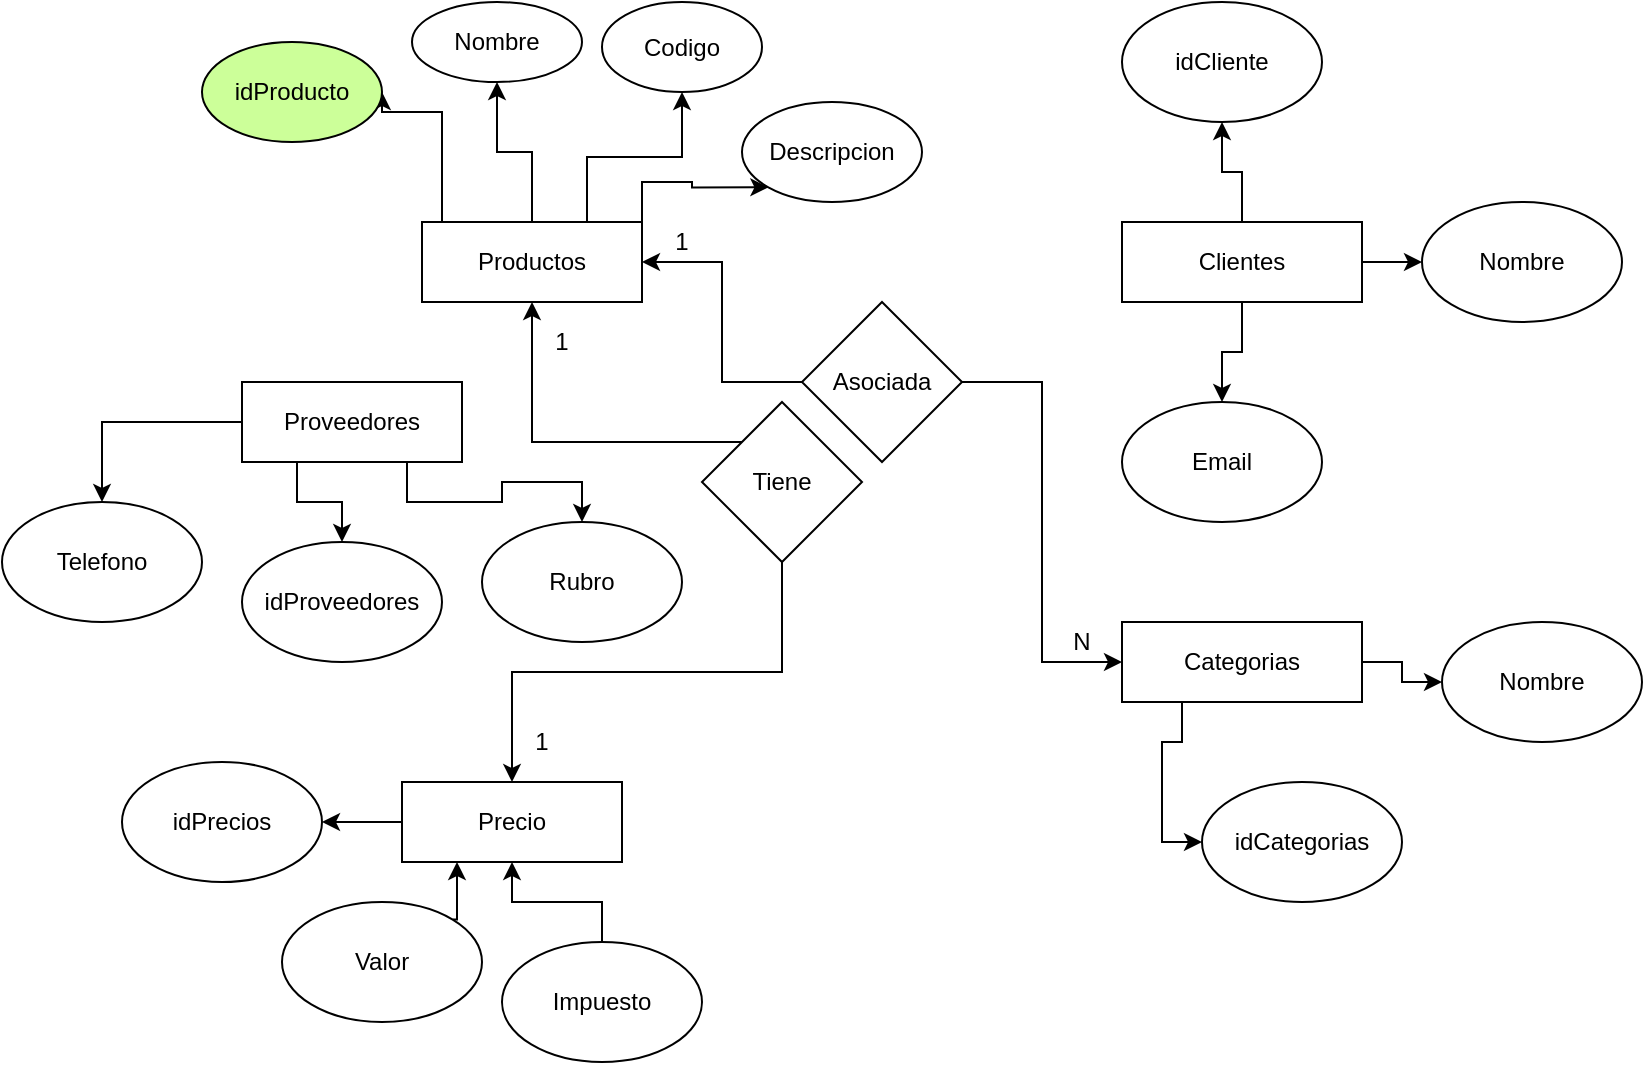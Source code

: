 <mxfile version="14.7.2" type="github">
  <diagram id="OkxdWkbvvtWgahMaxkt5" name="Page-1">
    <mxGraphModel dx="868" dy="464" grid="1" gridSize="10" guides="1" tooltips="1" connect="1" arrows="1" fold="1" page="1" pageScale="1" pageWidth="827" pageHeight="1169" math="0" shadow="0">
      <root>
        <mxCell id="0" />
        <mxCell id="1" parent="0" />
        <mxCell id="HrrgeJkFublqdZV04HGa-5" style="edgeStyle=orthogonalEdgeStyle;rounded=0;orthogonalLoop=1;jettySize=auto;html=1;exitX=0.25;exitY=0;exitDx=0;exitDy=0;entryX=1;entryY=0.5;entryDx=0;entryDy=0;" edge="1" parent="1" source="HrrgeJkFublqdZV04HGa-1" target="HrrgeJkFublqdZV04HGa-2">
          <mxGeometry relative="1" as="geometry">
            <Array as="points">
              <mxPoint x="220" y="120" />
              <mxPoint x="220" y="65" />
            </Array>
          </mxGeometry>
        </mxCell>
        <mxCell id="HrrgeJkFublqdZV04HGa-7" value="" style="edgeStyle=orthogonalEdgeStyle;rounded=0;orthogonalLoop=1;jettySize=auto;html=1;" edge="1" parent="1" source="HrrgeJkFublqdZV04HGa-1" target="HrrgeJkFublqdZV04HGa-6">
          <mxGeometry relative="1" as="geometry" />
        </mxCell>
        <mxCell id="HrrgeJkFublqdZV04HGa-11" style="edgeStyle=orthogonalEdgeStyle;rounded=0;orthogonalLoop=1;jettySize=auto;html=1;exitX=0.75;exitY=0;exitDx=0;exitDy=0;" edge="1" parent="1" source="HrrgeJkFublqdZV04HGa-1" target="HrrgeJkFublqdZV04HGa-8">
          <mxGeometry relative="1" as="geometry" />
        </mxCell>
        <mxCell id="HrrgeJkFublqdZV04HGa-12" style="edgeStyle=orthogonalEdgeStyle;rounded=0;orthogonalLoop=1;jettySize=auto;html=1;exitX=1;exitY=0;exitDx=0;exitDy=0;entryX=0;entryY=1;entryDx=0;entryDy=0;" edge="1" parent="1" source="HrrgeJkFublqdZV04HGa-1" target="HrrgeJkFublqdZV04HGa-10">
          <mxGeometry relative="1" as="geometry">
            <Array as="points">
              <mxPoint x="320" y="100" />
              <mxPoint x="345" y="100" />
              <mxPoint x="345" y="103" />
            </Array>
          </mxGeometry>
        </mxCell>
        <mxCell id="HrrgeJkFublqdZV04HGa-1" value="Productos" style="rounded=0;whiteSpace=wrap;html=1;" vertex="1" parent="1">
          <mxGeometry x="210" y="120" width="110" height="40" as="geometry" />
        </mxCell>
        <mxCell id="HrrgeJkFublqdZV04HGa-2" value="idProducto" style="ellipse;whiteSpace=wrap;html=1;fillColor=#CCFF99;" vertex="1" parent="1">
          <mxGeometry x="100" y="30" width="90" height="50" as="geometry" />
        </mxCell>
        <mxCell id="HrrgeJkFublqdZV04HGa-6" value="Nombre" style="ellipse;whiteSpace=wrap;html=1;rounded=0;" vertex="1" parent="1">
          <mxGeometry x="205" y="10" width="85" height="40" as="geometry" />
        </mxCell>
        <mxCell id="HrrgeJkFublqdZV04HGa-8" value="Codigo" style="ellipse;whiteSpace=wrap;html=1;" vertex="1" parent="1">
          <mxGeometry x="300" y="10" width="80" height="45" as="geometry" />
        </mxCell>
        <mxCell id="HrrgeJkFublqdZV04HGa-10" value="Descripcion" style="ellipse;whiteSpace=wrap;html=1;" vertex="1" parent="1">
          <mxGeometry x="370" y="60" width="90" height="50" as="geometry" />
        </mxCell>
        <mxCell id="HrrgeJkFublqdZV04HGa-17" style="edgeStyle=orthogonalEdgeStyle;rounded=0;orthogonalLoop=1;jettySize=auto;html=1;exitX=0.25;exitY=1;exitDx=0;exitDy=0;entryX=0.5;entryY=0;entryDx=0;entryDy=0;" edge="1" parent="1" source="HrrgeJkFublqdZV04HGa-13" target="HrrgeJkFublqdZV04HGa-16">
          <mxGeometry relative="1" as="geometry" />
        </mxCell>
        <mxCell id="HrrgeJkFublqdZV04HGa-18" style="edgeStyle=orthogonalEdgeStyle;rounded=0;orthogonalLoop=1;jettySize=auto;html=1;exitX=0.75;exitY=1;exitDx=0;exitDy=0;entryX=0.5;entryY=0;entryDx=0;entryDy=0;" edge="1" parent="1" source="HrrgeJkFublqdZV04HGa-13" target="HrrgeJkFublqdZV04HGa-15">
          <mxGeometry relative="1" as="geometry" />
        </mxCell>
        <mxCell id="HrrgeJkFublqdZV04HGa-35" style="edgeStyle=orthogonalEdgeStyle;rounded=0;orthogonalLoop=1;jettySize=auto;html=1;exitX=0;exitY=0.5;exitDx=0;exitDy=0;entryX=0.5;entryY=0;entryDx=0;entryDy=0;" edge="1" parent="1" source="HrrgeJkFublqdZV04HGa-13" target="HrrgeJkFublqdZV04HGa-14">
          <mxGeometry relative="1" as="geometry" />
        </mxCell>
        <mxCell id="HrrgeJkFublqdZV04HGa-13" value="Proveedores" style="rounded=0;whiteSpace=wrap;html=1;" vertex="1" parent="1">
          <mxGeometry x="120" y="200" width="110" height="40" as="geometry" />
        </mxCell>
        <mxCell id="HrrgeJkFublqdZV04HGa-14" value="Telefono" style="ellipse;whiteSpace=wrap;html=1;" vertex="1" parent="1">
          <mxGeometry y="260" width="100" height="60" as="geometry" />
        </mxCell>
        <mxCell id="HrrgeJkFublqdZV04HGa-15" value="Rubro" style="ellipse;whiteSpace=wrap;html=1;" vertex="1" parent="1">
          <mxGeometry x="240" y="270" width="100" height="60" as="geometry" />
        </mxCell>
        <mxCell id="HrrgeJkFublqdZV04HGa-16" value="idProveedores" style="ellipse;whiteSpace=wrap;html=1;" vertex="1" parent="1">
          <mxGeometry x="120" y="280" width="100" height="60" as="geometry" />
        </mxCell>
        <mxCell id="HrrgeJkFublqdZV04HGa-25" style="edgeStyle=orthogonalEdgeStyle;rounded=0;orthogonalLoop=1;jettySize=auto;html=1;exitX=0.5;exitY=0;exitDx=0;exitDy=0;entryX=0.5;entryY=1;entryDx=0;entryDy=0;" edge="1" parent="1" source="HrrgeJkFublqdZV04HGa-20" target="HrrgeJkFublqdZV04HGa-24">
          <mxGeometry relative="1" as="geometry" />
        </mxCell>
        <mxCell id="HrrgeJkFublqdZV04HGa-26" style="edgeStyle=orthogonalEdgeStyle;rounded=0;orthogonalLoop=1;jettySize=auto;html=1;exitX=1;exitY=0.5;exitDx=0;exitDy=0;entryX=0;entryY=0.5;entryDx=0;entryDy=0;" edge="1" parent="1" source="HrrgeJkFublqdZV04HGa-20" target="HrrgeJkFublqdZV04HGa-23">
          <mxGeometry relative="1" as="geometry" />
        </mxCell>
        <mxCell id="HrrgeJkFublqdZV04HGa-27" style="edgeStyle=orthogonalEdgeStyle;rounded=0;orthogonalLoop=1;jettySize=auto;html=1;exitX=0.5;exitY=1;exitDx=0;exitDy=0;entryX=0.5;entryY=0;entryDx=0;entryDy=0;" edge="1" parent="1" source="HrrgeJkFublqdZV04HGa-20" target="HrrgeJkFublqdZV04HGa-22">
          <mxGeometry relative="1" as="geometry" />
        </mxCell>
        <mxCell id="HrrgeJkFublqdZV04HGa-20" value="Clientes" style="rounded=0;whiteSpace=wrap;html=1;" vertex="1" parent="1">
          <mxGeometry x="560" y="120" width="120" height="40" as="geometry" />
        </mxCell>
        <mxCell id="HrrgeJkFublqdZV04HGa-22" value="Email" style="ellipse;whiteSpace=wrap;html=1;" vertex="1" parent="1">
          <mxGeometry x="560" y="210" width="100" height="60" as="geometry" />
        </mxCell>
        <mxCell id="HrrgeJkFublqdZV04HGa-23" value="Nombre" style="ellipse;whiteSpace=wrap;html=1;" vertex="1" parent="1">
          <mxGeometry x="710" y="110" width="100" height="60" as="geometry" />
        </mxCell>
        <mxCell id="HrrgeJkFublqdZV04HGa-24" value="idCliente" style="ellipse;whiteSpace=wrap;html=1;" vertex="1" parent="1">
          <mxGeometry x="560" y="10" width="100" height="60" as="geometry" />
        </mxCell>
        <mxCell id="HrrgeJkFublqdZV04HGa-32" style="edgeStyle=orthogonalEdgeStyle;rounded=0;orthogonalLoop=1;jettySize=auto;html=1;exitX=0.25;exitY=1;exitDx=0;exitDy=0;entryX=0;entryY=0.5;entryDx=0;entryDy=0;" edge="1" parent="1" source="HrrgeJkFublqdZV04HGa-28" target="HrrgeJkFublqdZV04HGa-30">
          <mxGeometry relative="1" as="geometry" />
        </mxCell>
        <mxCell id="HrrgeJkFublqdZV04HGa-33" style="edgeStyle=orthogonalEdgeStyle;rounded=0;orthogonalLoop=1;jettySize=auto;html=1;exitX=1;exitY=0.5;exitDx=0;exitDy=0;entryX=0;entryY=0.5;entryDx=0;entryDy=0;" edge="1" parent="1" source="HrrgeJkFublqdZV04HGa-28" target="HrrgeJkFublqdZV04HGa-31">
          <mxGeometry relative="1" as="geometry" />
        </mxCell>
        <mxCell id="HrrgeJkFublqdZV04HGa-28" value="Categorias&lt;span style=&quot;color: rgba(0 , 0 , 0 , 0) ; font-family: monospace ; font-size: 0px&quot;&gt;%3CmxGraphModel%3E%3Croot%3E%3CmxCell%20id%3D%220%22%2F%3E%3CmxCell%20id%3D%221%22%20parent%3D%220%22%2F%3E%3CmxCell%20id%3D%222%22%20value%3D%22Telefono%22%20style%3D%22ellipse%3BwhiteSpace%3Dwrap%3Bhtml%3D1%3B%22%20vertex%3D%221%22%20parent%3D%221%22%3E%3CmxGeometry%20x%3D%22290%22%20y%3D%22200%22%20width%3D%22100%22%20height%3D%2260%22%20as%3D%22geometry%22%2F%3E%3C%2FmxCell%3E%3C%2Froot%3E%3C%2FmxGraphModel%3E&lt;/span&gt;" style="rounded=0;whiteSpace=wrap;html=1;" vertex="1" parent="1">
          <mxGeometry x="560" y="320" width="120" height="40" as="geometry" />
        </mxCell>
        <mxCell id="HrrgeJkFublqdZV04HGa-30" value="idCategorias" style="ellipse;whiteSpace=wrap;html=1;" vertex="1" parent="1">
          <mxGeometry x="600" y="400" width="100" height="60" as="geometry" />
        </mxCell>
        <mxCell id="HrrgeJkFublqdZV04HGa-31" value="Nombre" style="ellipse;whiteSpace=wrap;html=1;" vertex="1" parent="1">
          <mxGeometry x="720" y="320" width="100" height="60" as="geometry" />
        </mxCell>
        <mxCell id="HrrgeJkFublqdZV04HGa-36" style="edgeStyle=orthogonalEdgeStyle;rounded=0;orthogonalLoop=1;jettySize=auto;html=1;exitX=0;exitY=0.5;exitDx=0;exitDy=0;entryX=1;entryY=0.5;entryDx=0;entryDy=0;" edge="1" parent="1" source="HrrgeJkFublqdZV04HGa-34" target="HrrgeJkFublqdZV04HGa-1">
          <mxGeometry relative="1" as="geometry" />
        </mxCell>
        <mxCell id="HrrgeJkFublqdZV04HGa-37" style="edgeStyle=orthogonalEdgeStyle;rounded=0;orthogonalLoop=1;jettySize=auto;html=1;exitX=1;exitY=0.5;exitDx=0;exitDy=0;entryX=0;entryY=0.5;entryDx=0;entryDy=0;" edge="1" parent="1" source="HrrgeJkFublqdZV04HGa-34" target="HrrgeJkFublqdZV04HGa-28">
          <mxGeometry relative="1" as="geometry" />
        </mxCell>
        <mxCell id="HrrgeJkFublqdZV04HGa-34" value="Asociada" style="rhombus;whiteSpace=wrap;html=1;" vertex="1" parent="1">
          <mxGeometry x="400" y="160" width="80" height="80" as="geometry" />
        </mxCell>
        <mxCell id="HrrgeJkFublqdZV04HGa-38" value="1" style="text;html=1;strokeColor=none;fillColor=none;align=center;verticalAlign=middle;whiteSpace=wrap;rounded=0;" vertex="1" parent="1">
          <mxGeometry x="320" y="120" width="40" height="20" as="geometry" />
        </mxCell>
        <mxCell id="HrrgeJkFublqdZV04HGa-39" value="N" style="text;html=1;strokeColor=none;fillColor=none;align=center;verticalAlign=middle;whiteSpace=wrap;rounded=0;" vertex="1" parent="1">
          <mxGeometry x="520" y="320" width="40" height="20" as="geometry" />
        </mxCell>
        <mxCell id="HrrgeJkFublqdZV04HGa-50" style="edgeStyle=orthogonalEdgeStyle;rounded=0;orthogonalLoop=1;jettySize=auto;html=1;exitX=0.5;exitY=1;exitDx=0;exitDy=0;entryX=0.5;entryY=0;entryDx=0;entryDy=0;" edge="1" parent="1" source="HrrgeJkFublqdZV04HGa-40" target="HrrgeJkFublqdZV04HGa-41">
          <mxGeometry relative="1" as="geometry" />
        </mxCell>
        <mxCell id="HrrgeJkFublqdZV04HGa-51" style="edgeStyle=orthogonalEdgeStyle;rounded=0;orthogonalLoop=1;jettySize=auto;html=1;exitX=0;exitY=0;exitDx=0;exitDy=0;entryX=0.5;entryY=1;entryDx=0;entryDy=0;" edge="1" parent="1" source="HrrgeJkFublqdZV04HGa-40" target="HrrgeJkFublqdZV04HGa-1">
          <mxGeometry relative="1" as="geometry" />
        </mxCell>
        <mxCell id="HrrgeJkFublqdZV04HGa-40" value="Tiene&lt;br&gt;" style="rhombus;whiteSpace=wrap;html=1;fillColor=#FFFFFF;" vertex="1" parent="1">
          <mxGeometry x="350" y="210" width="80" height="80" as="geometry" />
        </mxCell>
        <mxCell id="HrrgeJkFublqdZV04HGa-46" style="edgeStyle=orthogonalEdgeStyle;rounded=0;orthogonalLoop=1;jettySize=auto;html=1;exitX=0;exitY=0.5;exitDx=0;exitDy=0;entryX=1;entryY=0.5;entryDx=0;entryDy=0;" edge="1" parent="1" source="HrrgeJkFublqdZV04HGa-41" target="HrrgeJkFublqdZV04HGa-44">
          <mxGeometry relative="1" as="geometry" />
        </mxCell>
        <mxCell id="HrrgeJkFublqdZV04HGa-41" value="Precio" style="rounded=0;whiteSpace=wrap;html=1;" vertex="1" parent="1">
          <mxGeometry x="200" y="400" width="110" height="40" as="geometry" />
        </mxCell>
        <mxCell id="HrrgeJkFublqdZV04HGa-45" style="edgeStyle=orthogonalEdgeStyle;rounded=0;orthogonalLoop=1;jettySize=auto;html=1;exitX=0.5;exitY=0;exitDx=0;exitDy=0;entryX=0.5;entryY=1;entryDx=0;entryDy=0;" edge="1" parent="1" source="HrrgeJkFublqdZV04HGa-42" target="HrrgeJkFublqdZV04HGa-41">
          <mxGeometry relative="1" as="geometry" />
        </mxCell>
        <mxCell id="HrrgeJkFublqdZV04HGa-42" value="Impuesto" style="ellipse;whiteSpace=wrap;html=1;" vertex="1" parent="1">
          <mxGeometry x="250" y="480" width="100" height="60" as="geometry" />
        </mxCell>
        <mxCell id="HrrgeJkFublqdZV04HGa-47" style="edgeStyle=orthogonalEdgeStyle;rounded=0;orthogonalLoop=1;jettySize=auto;html=1;exitX=1;exitY=0;exitDx=0;exitDy=0;entryX=0.25;entryY=1;entryDx=0;entryDy=0;" edge="1" parent="1" source="HrrgeJkFublqdZV04HGa-43" target="HrrgeJkFublqdZV04HGa-41">
          <mxGeometry relative="1" as="geometry" />
        </mxCell>
        <mxCell id="HrrgeJkFublqdZV04HGa-43" value="Valor" style="ellipse;whiteSpace=wrap;html=1;" vertex="1" parent="1">
          <mxGeometry x="140" y="460" width="100" height="60" as="geometry" />
        </mxCell>
        <mxCell id="HrrgeJkFublqdZV04HGa-44" value="idPrecios" style="ellipse;whiteSpace=wrap;html=1;" vertex="1" parent="1">
          <mxGeometry x="60" y="390" width="100" height="60" as="geometry" />
        </mxCell>
        <mxCell id="HrrgeJkFublqdZV04HGa-52" value="1" style="text;html=1;strokeColor=none;fillColor=none;align=center;verticalAlign=middle;whiteSpace=wrap;rounded=0;" vertex="1" parent="1">
          <mxGeometry x="260" y="170" width="40" height="20" as="geometry" />
        </mxCell>
        <mxCell id="HrrgeJkFublqdZV04HGa-53" value="1" style="text;html=1;strokeColor=none;fillColor=none;align=center;verticalAlign=middle;whiteSpace=wrap;rounded=0;" vertex="1" parent="1">
          <mxGeometry x="250" y="370" width="40" height="20" as="geometry" />
        </mxCell>
      </root>
    </mxGraphModel>
  </diagram>
</mxfile>
